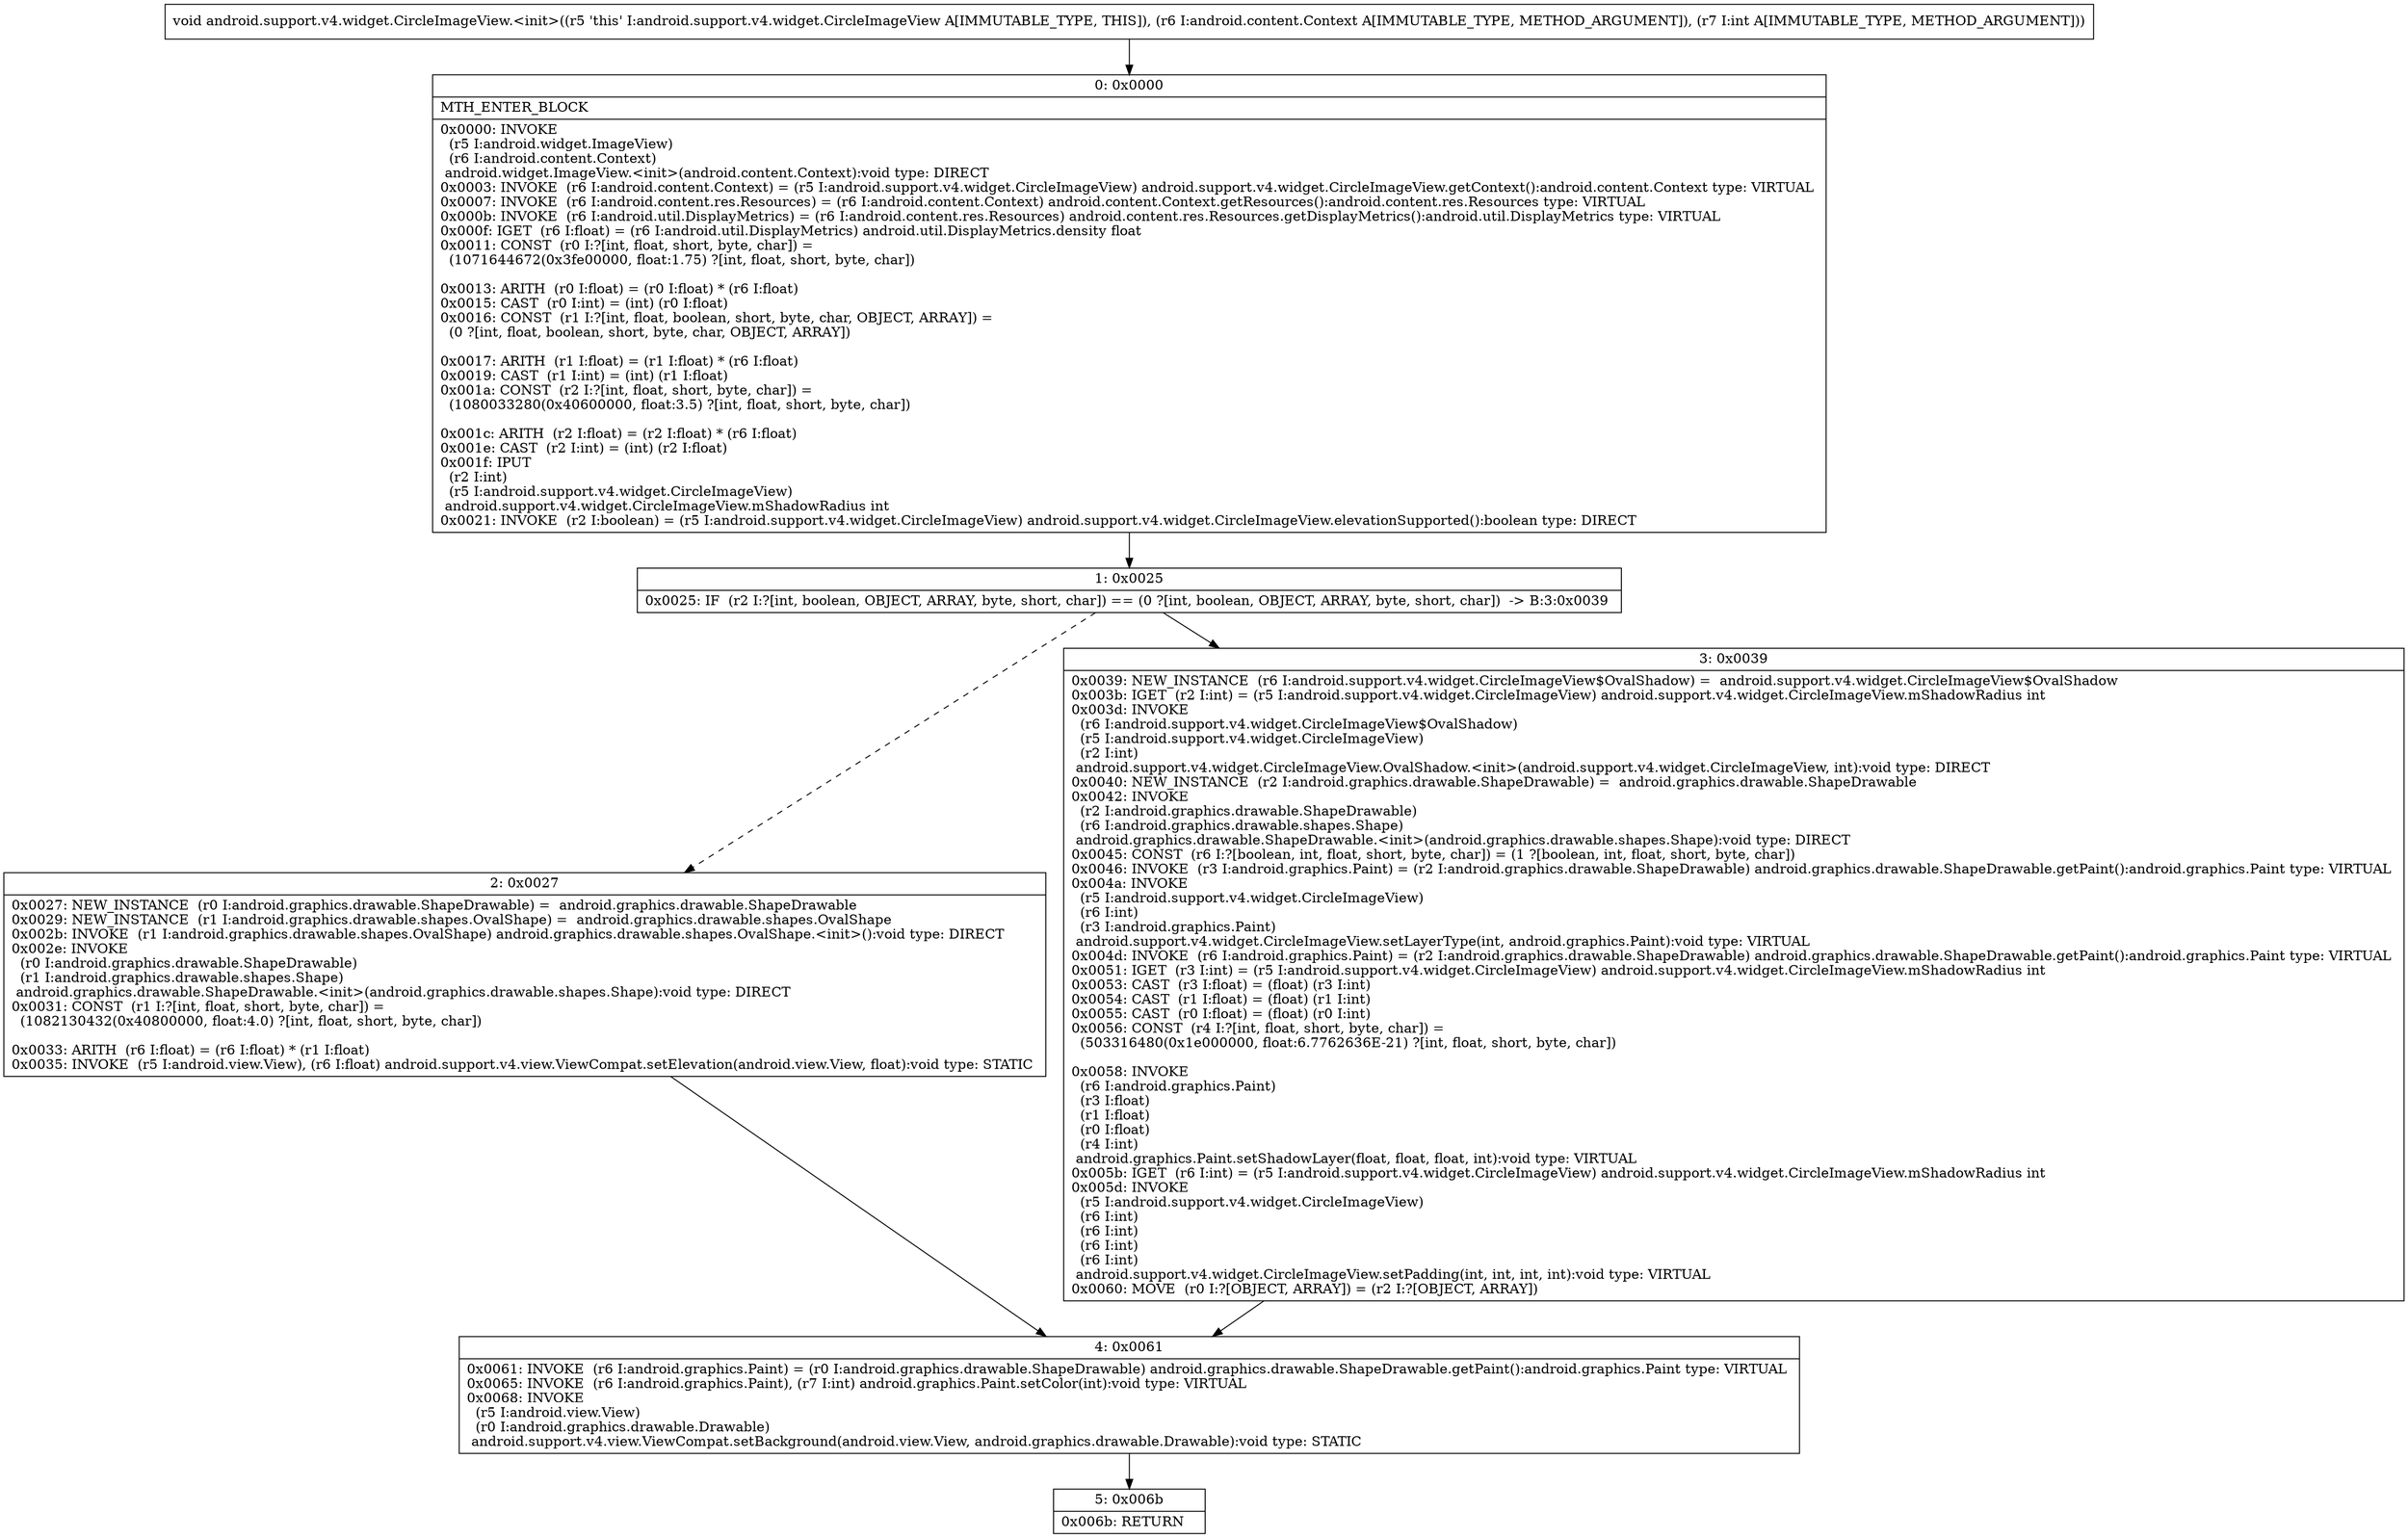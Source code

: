 digraph "CFG forandroid.support.v4.widget.CircleImageView.\<init\>(Landroid\/content\/Context;I)V" {
Node_0 [shape=record,label="{0\:\ 0x0000|MTH_ENTER_BLOCK\l|0x0000: INVOKE  \l  (r5 I:android.widget.ImageView)\l  (r6 I:android.content.Context)\l android.widget.ImageView.\<init\>(android.content.Context):void type: DIRECT \l0x0003: INVOKE  (r6 I:android.content.Context) = (r5 I:android.support.v4.widget.CircleImageView) android.support.v4.widget.CircleImageView.getContext():android.content.Context type: VIRTUAL \l0x0007: INVOKE  (r6 I:android.content.res.Resources) = (r6 I:android.content.Context) android.content.Context.getResources():android.content.res.Resources type: VIRTUAL \l0x000b: INVOKE  (r6 I:android.util.DisplayMetrics) = (r6 I:android.content.res.Resources) android.content.res.Resources.getDisplayMetrics():android.util.DisplayMetrics type: VIRTUAL \l0x000f: IGET  (r6 I:float) = (r6 I:android.util.DisplayMetrics) android.util.DisplayMetrics.density float \l0x0011: CONST  (r0 I:?[int, float, short, byte, char]) = \l  (1071644672(0x3fe00000, float:1.75) ?[int, float, short, byte, char])\l \l0x0013: ARITH  (r0 I:float) = (r0 I:float) * (r6 I:float) \l0x0015: CAST  (r0 I:int) = (int) (r0 I:float) \l0x0016: CONST  (r1 I:?[int, float, boolean, short, byte, char, OBJECT, ARRAY]) = \l  (0 ?[int, float, boolean, short, byte, char, OBJECT, ARRAY])\l \l0x0017: ARITH  (r1 I:float) = (r1 I:float) * (r6 I:float) \l0x0019: CAST  (r1 I:int) = (int) (r1 I:float) \l0x001a: CONST  (r2 I:?[int, float, short, byte, char]) = \l  (1080033280(0x40600000, float:3.5) ?[int, float, short, byte, char])\l \l0x001c: ARITH  (r2 I:float) = (r2 I:float) * (r6 I:float) \l0x001e: CAST  (r2 I:int) = (int) (r2 I:float) \l0x001f: IPUT  \l  (r2 I:int)\l  (r5 I:android.support.v4.widget.CircleImageView)\l android.support.v4.widget.CircleImageView.mShadowRadius int \l0x0021: INVOKE  (r2 I:boolean) = (r5 I:android.support.v4.widget.CircleImageView) android.support.v4.widget.CircleImageView.elevationSupported():boolean type: DIRECT \l}"];
Node_1 [shape=record,label="{1\:\ 0x0025|0x0025: IF  (r2 I:?[int, boolean, OBJECT, ARRAY, byte, short, char]) == (0 ?[int, boolean, OBJECT, ARRAY, byte, short, char])  \-\> B:3:0x0039 \l}"];
Node_2 [shape=record,label="{2\:\ 0x0027|0x0027: NEW_INSTANCE  (r0 I:android.graphics.drawable.ShapeDrawable) =  android.graphics.drawable.ShapeDrawable \l0x0029: NEW_INSTANCE  (r1 I:android.graphics.drawable.shapes.OvalShape) =  android.graphics.drawable.shapes.OvalShape \l0x002b: INVOKE  (r1 I:android.graphics.drawable.shapes.OvalShape) android.graphics.drawable.shapes.OvalShape.\<init\>():void type: DIRECT \l0x002e: INVOKE  \l  (r0 I:android.graphics.drawable.ShapeDrawable)\l  (r1 I:android.graphics.drawable.shapes.Shape)\l android.graphics.drawable.ShapeDrawable.\<init\>(android.graphics.drawable.shapes.Shape):void type: DIRECT \l0x0031: CONST  (r1 I:?[int, float, short, byte, char]) = \l  (1082130432(0x40800000, float:4.0) ?[int, float, short, byte, char])\l \l0x0033: ARITH  (r6 I:float) = (r6 I:float) * (r1 I:float) \l0x0035: INVOKE  (r5 I:android.view.View), (r6 I:float) android.support.v4.view.ViewCompat.setElevation(android.view.View, float):void type: STATIC \l}"];
Node_3 [shape=record,label="{3\:\ 0x0039|0x0039: NEW_INSTANCE  (r6 I:android.support.v4.widget.CircleImageView$OvalShadow) =  android.support.v4.widget.CircleImageView$OvalShadow \l0x003b: IGET  (r2 I:int) = (r5 I:android.support.v4.widget.CircleImageView) android.support.v4.widget.CircleImageView.mShadowRadius int \l0x003d: INVOKE  \l  (r6 I:android.support.v4.widget.CircleImageView$OvalShadow)\l  (r5 I:android.support.v4.widget.CircleImageView)\l  (r2 I:int)\l android.support.v4.widget.CircleImageView.OvalShadow.\<init\>(android.support.v4.widget.CircleImageView, int):void type: DIRECT \l0x0040: NEW_INSTANCE  (r2 I:android.graphics.drawable.ShapeDrawable) =  android.graphics.drawable.ShapeDrawable \l0x0042: INVOKE  \l  (r2 I:android.graphics.drawable.ShapeDrawable)\l  (r6 I:android.graphics.drawable.shapes.Shape)\l android.graphics.drawable.ShapeDrawable.\<init\>(android.graphics.drawable.shapes.Shape):void type: DIRECT \l0x0045: CONST  (r6 I:?[boolean, int, float, short, byte, char]) = (1 ?[boolean, int, float, short, byte, char]) \l0x0046: INVOKE  (r3 I:android.graphics.Paint) = (r2 I:android.graphics.drawable.ShapeDrawable) android.graphics.drawable.ShapeDrawable.getPaint():android.graphics.Paint type: VIRTUAL \l0x004a: INVOKE  \l  (r5 I:android.support.v4.widget.CircleImageView)\l  (r6 I:int)\l  (r3 I:android.graphics.Paint)\l android.support.v4.widget.CircleImageView.setLayerType(int, android.graphics.Paint):void type: VIRTUAL \l0x004d: INVOKE  (r6 I:android.graphics.Paint) = (r2 I:android.graphics.drawable.ShapeDrawable) android.graphics.drawable.ShapeDrawable.getPaint():android.graphics.Paint type: VIRTUAL \l0x0051: IGET  (r3 I:int) = (r5 I:android.support.v4.widget.CircleImageView) android.support.v4.widget.CircleImageView.mShadowRadius int \l0x0053: CAST  (r3 I:float) = (float) (r3 I:int) \l0x0054: CAST  (r1 I:float) = (float) (r1 I:int) \l0x0055: CAST  (r0 I:float) = (float) (r0 I:int) \l0x0056: CONST  (r4 I:?[int, float, short, byte, char]) = \l  (503316480(0x1e000000, float:6.7762636E\-21) ?[int, float, short, byte, char])\l \l0x0058: INVOKE  \l  (r6 I:android.graphics.Paint)\l  (r3 I:float)\l  (r1 I:float)\l  (r0 I:float)\l  (r4 I:int)\l android.graphics.Paint.setShadowLayer(float, float, float, int):void type: VIRTUAL \l0x005b: IGET  (r6 I:int) = (r5 I:android.support.v4.widget.CircleImageView) android.support.v4.widget.CircleImageView.mShadowRadius int \l0x005d: INVOKE  \l  (r5 I:android.support.v4.widget.CircleImageView)\l  (r6 I:int)\l  (r6 I:int)\l  (r6 I:int)\l  (r6 I:int)\l android.support.v4.widget.CircleImageView.setPadding(int, int, int, int):void type: VIRTUAL \l0x0060: MOVE  (r0 I:?[OBJECT, ARRAY]) = (r2 I:?[OBJECT, ARRAY]) \l}"];
Node_4 [shape=record,label="{4\:\ 0x0061|0x0061: INVOKE  (r6 I:android.graphics.Paint) = (r0 I:android.graphics.drawable.ShapeDrawable) android.graphics.drawable.ShapeDrawable.getPaint():android.graphics.Paint type: VIRTUAL \l0x0065: INVOKE  (r6 I:android.graphics.Paint), (r7 I:int) android.graphics.Paint.setColor(int):void type: VIRTUAL \l0x0068: INVOKE  \l  (r5 I:android.view.View)\l  (r0 I:android.graphics.drawable.Drawable)\l android.support.v4.view.ViewCompat.setBackground(android.view.View, android.graphics.drawable.Drawable):void type: STATIC \l}"];
Node_5 [shape=record,label="{5\:\ 0x006b|0x006b: RETURN   \l}"];
MethodNode[shape=record,label="{void android.support.v4.widget.CircleImageView.\<init\>((r5 'this' I:android.support.v4.widget.CircleImageView A[IMMUTABLE_TYPE, THIS]), (r6 I:android.content.Context A[IMMUTABLE_TYPE, METHOD_ARGUMENT]), (r7 I:int A[IMMUTABLE_TYPE, METHOD_ARGUMENT])) }"];
MethodNode -> Node_0;
Node_0 -> Node_1;
Node_1 -> Node_2[style=dashed];
Node_1 -> Node_3;
Node_2 -> Node_4;
Node_3 -> Node_4;
Node_4 -> Node_5;
}

